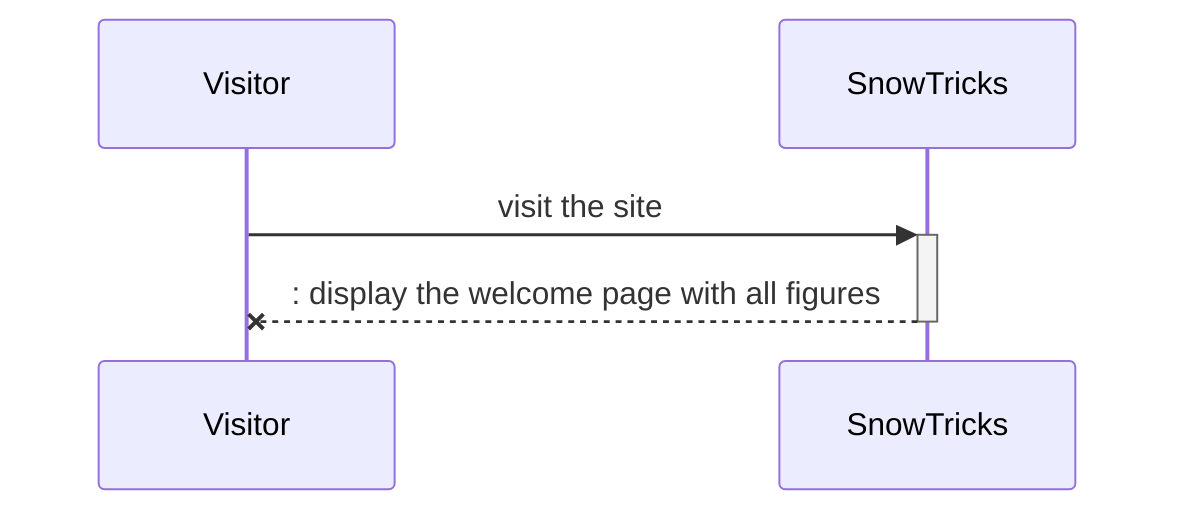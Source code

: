 sequenceDiagram
    Visitor->>+SnowTricks: visit the site
    SnowTricks--x-Visitor:: display the welcome page with all figures